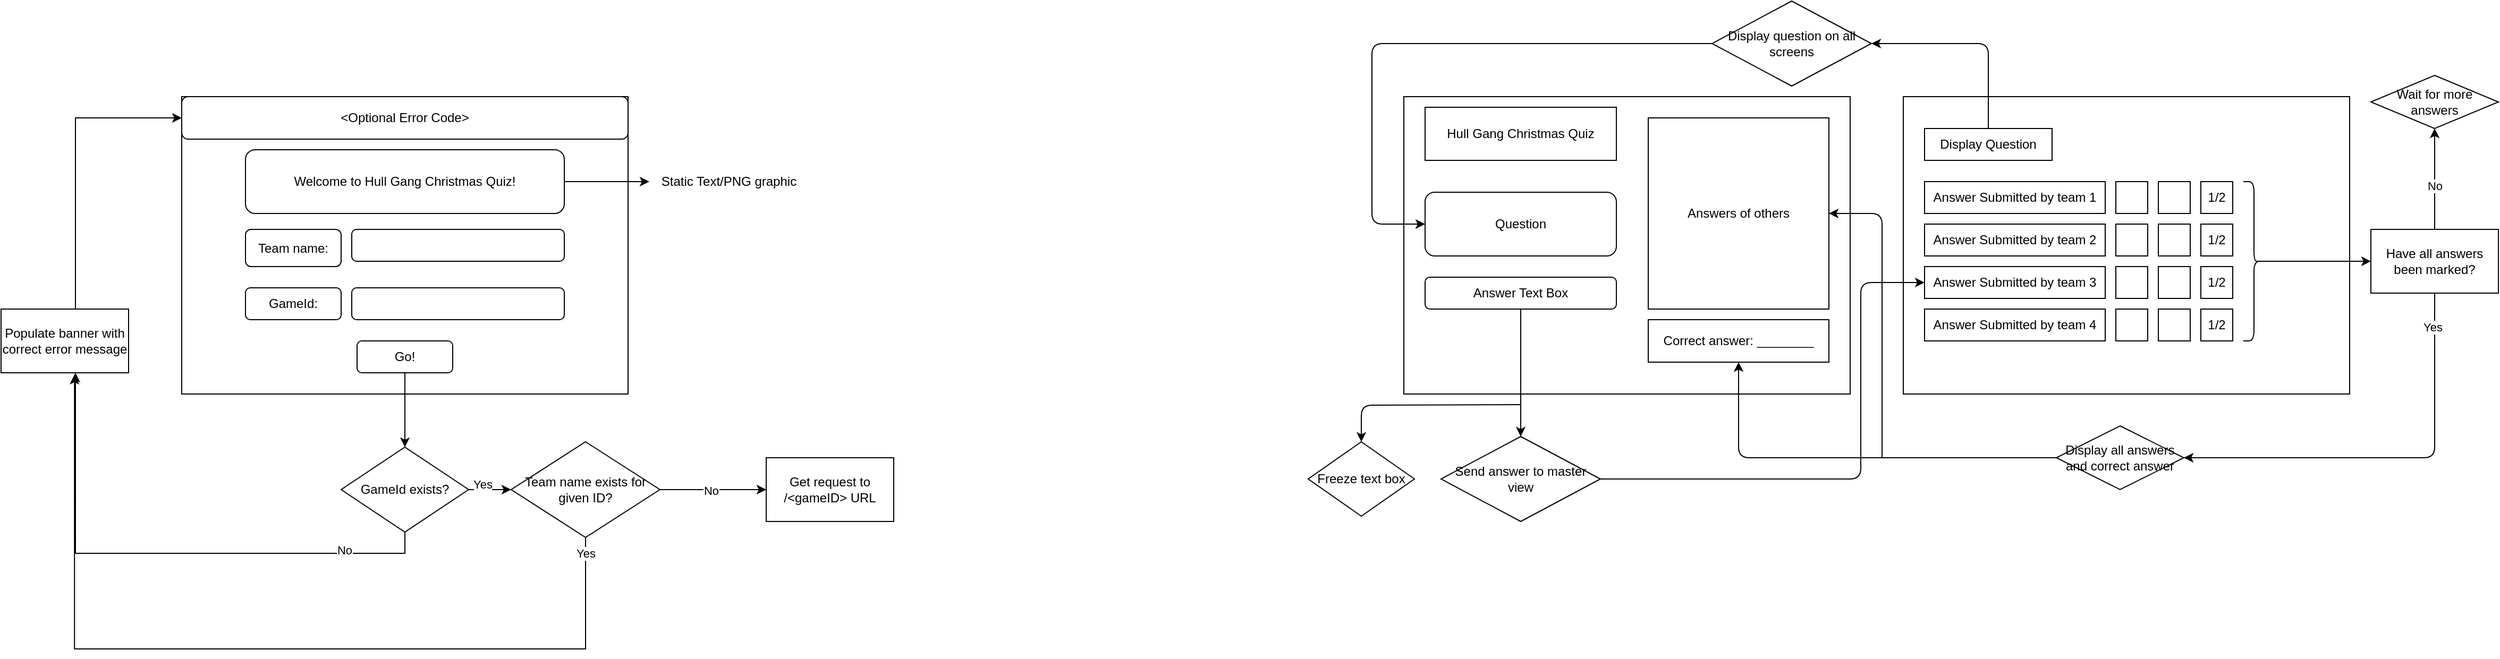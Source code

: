 <mxfile version="13.9.2" type="github" pages="2">
  <diagram id="eQxaF1Dag95yDBxEAqoC" name="Page-1">
    <mxGraphModel dx="2316" dy="1879" grid="1" gridSize="10" guides="1" tooltips="1" connect="1" arrows="1" fold="1" page="1" pageScale="1" pageWidth="850" pageHeight="1100" math="0" shadow="0">
      <root>
        <mxCell id="0" />
        <mxCell id="1" parent="0" />
        <mxCell id="_tfm7mUWPeJqsvMimvFv-2" value="" style="rounded=0;whiteSpace=wrap;html=1;" parent="1" vertex="1">
          <mxGeometry x="-500" y="30" width="420" height="280" as="geometry" />
        </mxCell>
        <mxCell id="_tfm7mUWPeJqsvMimvFv-13" style="edgeStyle=orthogonalEdgeStyle;rounded=0;orthogonalLoop=1;jettySize=auto;html=1;exitX=1;exitY=0.5;exitDx=0;exitDy=0;entryX=0;entryY=0.5;entryDx=0;entryDy=0;" parent="1" source="_tfm7mUWPeJqsvMimvFv-4" target="_tfm7mUWPeJqsvMimvFv-12" edge="1">
          <mxGeometry relative="1" as="geometry" />
        </mxCell>
        <mxCell id="_tfm7mUWPeJqsvMimvFv-4" value="Welcome to Hull Gang Christmas Quiz!" style="rounded=1;whiteSpace=wrap;html=1;" parent="1" vertex="1">
          <mxGeometry x="-440" y="80" width="300" height="60" as="geometry" />
        </mxCell>
        <mxCell id="_tfm7mUWPeJqsvMimvFv-5" value="" style="rounded=1;whiteSpace=wrap;html=1;" parent="1" vertex="1">
          <mxGeometry x="-340" y="155" width="200" height="30" as="geometry" />
        </mxCell>
        <mxCell id="_tfm7mUWPeJqsvMimvFv-6" value="" style="rounded=1;whiteSpace=wrap;html=1;" parent="1" vertex="1">
          <mxGeometry x="-340" y="210" width="200" height="30" as="geometry" />
        </mxCell>
        <mxCell id="_tfm7mUWPeJqsvMimvFv-8" value="Team name:" style="rounded=1;whiteSpace=wrap;html=1;" parent="1" vertex="1">
          <mxGeometry x="-440" y="155" width="90" height="35" as="geometry" />
        </mxCell>
        <mxCell id="_tfm7mUWPeJqsvMimvFv-9" value="GameId:" style="rounded=1;whiteSpace=wrap;html=1;" parent="1" vertex="1">
          <mxGeometry x="-440" y="210" width="90" height="30" as="geometry" />
        </mxCell>
        <mxCell id="_tfm7mUWPeJqsvMimvFv-23" style="edgeStyle=orthogonalEdgeStyle;rounded=0;orthogonalLoop=1;jettySize=auto;html=1;exitX=0.5;exitY=1;exitDx=0;exitDy=0;entryX=0.5;entryY=0;entryDx=0;entryDy=0;" parent="1" source="_tfm7mUWPeJqsvMimvFv-10" target="_tfm7mUWPeJqsvMimvFv-16" edge="1">
          <mxGeometry relative="1" as="geometry" />
        </mxCell>
        <mxCell id="_tfm7mUWPeJqsvMimvFv-10" value="Go!" style="rounded=1;whiteSpace=wrap;html=1;" parent="1" vertex="1">
          <mxGeometry x="-335" y="260" width="90" height="30" as="geometry" />
        </mxCell>
        <mxCell id="_tfm7mUWPeJqsvMimvFv-11" value="&amp;lt;Optional Error Code&amp;gt;" style="rounded=1;whiteSpace=wrap;html=1;" parent="1" vertex="1">
          <mxGeometry x="-500" y="30" width="420" height="40" as="geometry" />
        </mxCell>
        <mxCell id="_tfm7mUWPeJqsvMimvFv-12" value="Static Text/PNG graphic" style="text;html=1;strokeColor=none;fillColor=none;align=center;verticalAlign=middle;whiteSpace=wrap;rounded=0;" parent="1" vertex="1">
          <mxGeometry x="-60" y="90" width="150" height="40" as="geometry" />
        </mxCell>
        <mxCell id="_tfm7mUWPeJqsvMimvFv-18" style="edgeStyle=orthogonalEdgeStyle;rounded=0;orthogonalLoop=1;jettySize=auto;html=1;exitX=1;exitY=0.5;exitDx=0;exitDy=0;" parent="1" source="_tfm7mUWPeJqsvMimvFv-16" target="_tfm7mUWPeJqsvMimvFv-17" edge="1">
          <mxGeometry relative="1" as="geometry" />
        </mxCell>
        <mxCell id="_tfm7mUWPeJqsvMimvFv-22" value="Yes" style="edgeLabel;html=1;align=center;verticalAlign=middle;resizable=0;points=[];" parent="_tfm7mUWPeJqsvMimvFv-18" vertex="1" connectable="0">
          <mxGeometry x="-0.338" y="5" relative="1" as="geometry">
            <mxPoint as="offset" />
          </mxGeometry>
        </mxCell>
        <mxCell id="_tfm7mUWPeJqsvMimvFv-24" style="edgeStyle=orthogonalEdgeStyle;rounded=0;orthogonalLoop=1;jettySize=auto;html=1;exitX=0.5;exitY=1;exitDx=0;exitDy=0;entryX=0;entryY=0.5;entryDx=0;entryDy=0;" parent="1" source="_tfm7mUWPeJqsvMimvFv-26" target="_tfm7mUWPeJqsvMimvFv-11" edge="1">
          <mxGeometry relative="1" as="geometry">
            <Array as="points">
              <mxPoint x="-600" y="50" />
            </Array>
          </mxGeometry>
        </mxCell>
        <mxCell id="_tfm7mUWPeJqsvMimvFv-25" value="No" style="edgeLabel;html=1;align=center;verticalAlign=middle;resizable=0;points=[];" parent="_tfm7mUWPeJqsvMimvFv-24" vertex="1" connectable="0">
          <mxGeometry x="-0.693" y="-3" relative="1" as="geometry">
            <mxPoint as="offset" />
          </mxGeometry>
        </mxCell>
        <mxCell id="_tfm7mUWPeJqsvMimvFv-16" value="GameId exists?" style="rhombus;whiteSpace=wrap;html=1;" parent="1" vertex="1">
          <mxGeometry x="-350" y="360" width="120" height="80" as="geometry" />
        </mxCell>
        <mxCell id="_tfm7mUWPeJqsvMimvFv-20" style="edgeStyle=orthogonalEdgeStyle;rounded=0;orthogonalLoop=1;jettySize=auto;html=1;exitX=1;exitY=0.5;exitDx=0;exitDy=0;" parent="1" source="_tfm7mUWPeJqsvMimvFv-17" target="_tfm7mUWPeJqsvMimvFv-19" edge="1">
          <mxGeometry relative="1" as="geometry" />
        </mxCell>
        <mxCell id="_tfm7mUWPeJqsvMimvFv-21" value="No" style="edgeLabel;html=1;align=center;verticalAlign=middle;resizable=0;points=[];" parent="_tfm7mUWPeJqsvMimvFv-20" vertex="1" connectable="0">
          <mxGeometry x="-0.053" y="-1" relative="1" as="geometry">
            <mxPoint as="offset" />
          </mxGeometry>
        </mxCell>
        <mxCell id="_tfm7mUWPeJqsvMimvFv-29" style="edgeStyle=orthogonalEdgeStyle;rounded=0;orthogonalLoop=1;jettySize=auto;html=1;exitX=0.5;exitY=1;exitDx=0;exitDy=0;entryX=0.576;entryY=1.032;entryDx=0;entryDy=0;entryPerimeter=0;" parent="1" source="_tfm7mUWPeJqsvMimvFv-17" target="_tfm7mUWPeJqsvMimvFv-26" edge="1">
          <mxGeometry relative="1" as="geometry">
            <Array as="points">
              <mxPoint x="-120" y="550" />
              <mxPoint x="-601" y="550" />
            </Array>
          </mxGeometry>
        </mxCell>
        <mxCell id="_tfm7mUWPeJqsvMimvFv-30" value="Yes" style="edgeLabel;html=1;align=center;verticalAlign=middle;resizable=0;points=[];" parent="_tfm7mUWPeJqsvMimvFv-29" vertex="1" connectable="0">
          <mxGeometry x="-0.919" y="4" relative="1" as="geometry">
            <mxPoint x="-4.02" y="-19.12" as="offset" />
          </mxGeometry>
        </mxCell>
        <mxCell id="_tfm7mUWPeJqsvMimvFv-17" value="Team name exists for given ID?" style="rhombus;whiteSpace=wrap;html=1;" parent="1" vertex="1">
          <mxGeometry x="-190" y="355" width="140" height="90" as="geometry" />
        </mxCell>
        <mxCell id="_tfm7mUWPeJqsvMimvFv-19" value="Get request to /&amp;lt;gameID&amp;gt; URL" style="rounded=0;whiteSpace=wrap;html=1;" parent="1" vertex="1">
          <mxGeometry x="50" y="370" width="120" height="60" as="geometry" />
        </mxCell>
        <mxCell id="_tfm7mUWPeJqsvMimvFv-26" value="Populate banner with correct error message" style="rounded=0;whiteSpace=wrap;html=1;" parent="1" vertex="1">
          <mxGeometry x="-670" y="230" width="120" height="60" as="geometry" />
        </mxCell>
        <mxCell id="_tfm7mUWPeJqsvMimvFv-27" style="edgeStyle=orthogonalEdgeStyle;rounded=0;orthogonalLoop=1;jettySize=auto;html=1;exitX=0.5;exitY=1;exitDx=0;exitDy=0;" parent="1" source="_tfm7mUWPeJqsvMimvFv-16" target="_tfm7mUWPeJqsvMimvFv-26" edge="1">
          <mxGeometry relative="1" as="geometry">
            <mxPoint x="-290" y="440" as="sourcePoint" />
            <mxPoint x="-500" y="50" as="targetPoint" />
            <Array as="points">
              <mxPoint x="-290" y="460" />
              <mxPoint x="-600" y="460" />
            </Array>
          </mxGeometry>
        </mxCell>
        <mxCell id="_tfm7mUWPeJqsvMimvFv-28" value="No" style="edgeLabel;html=1;align=center;verticalAlign=middle;resizable=0;points=[];" parent="_tfm7mUWPeJqsvMimvFv-27" vertex="1" connectable="0">
          <mxGeometry x="-0.693" y="-3" relative="1" as="geometry">
            <mxPoint as="offset" />
          </mxGeometry>
        </mxCell>
        <mxCell id="oAEYFPkM7GgEicWU4UCr-69" value="" style="rounded=0;whiteSpace=wrap;html=1;sketch=0;" vertex="1" parent="1">
          <mxGeometry x="650" y="30" width="420" height="280" as="geometry" />
        </mxCell>
        <mxCell id="oAEYFPkM7GgEicWU4UCr-73" value="" style="rounded=0;whiteSpace=wrap;html=1;sketch=0;" vertex="1" parent="1">
          <mxGeometry x="1120" y="30" width="420" height="280" as="geometry" />
        </mxCell>
        <mxCell id="oAEYFPkM7GgEicWU4UCr-76" value="Question" style="rounded=1;whiteSpace=wrap;html=1;sketch=0;" vertex="1" parent="1">
          <mxGeometry x="670" y="120" width="180" height="60" as="geometry" />
        </mxCell>
        <mxCell id="oAEYFPkM7GgEicWU4UCr-106" value="" style="edgeStyle=orthogonalEdgeStyle;curved=0;rounded=1;sketch=0;orthogonalLoop=1;jettySize=auto;html=1;entryX=0.5;entryY=0;entryDx=0;entryDy=0;" edge="1" parent="1" source="oAEYFPkM7GgEicWU4UCr-77" target="oAEYFPkM7GgEicWU4UCr-107">
          <mxGeometry relative="1" as="geometry">
            <mxPoint x="760" y="330" as="targetPoint" />
          </mxGeometry>
        </mxCell>
        <mxCell id="oAEYFPkM7GgEicWU4UCr-77" value="Answer Text Box" style="rounded=1;whiteSpace=wrap;html=1;sketch=0;" vertex="1" parent="1">
          <mxGeometry x="670" y="200" width="180" height="30" as="geometry" />
        </mxCell>
        <mxCell id="oAEYFPkM7GgEicWU4UCr-79" value="&lt;span&gt;Hull Gang Christmas Quiz&lt;/span&gt;" style="rounded=0;whiteSpace=wrap;html=1;sketch=0;" vertex="1" parent="1">
          <mxGeometry x="670" y="40" width="180" height="50" as="geometry" />
        </mxCell>
        <mxCell id="oAEYFPkM7GgEicWU4UCr-141" value="" style="edgeStyle=orthogonalEdgeStyle;curved=0;rounded=1;sketch=0;orthogonalLoop=1;jettySize=auto;html=1;" edge="1" parent="1" source="oAEYFPkM7GgEicWU4UCr-80" target="oAEYFPkM7GgEicWU4UCr-140">
          <mxGeometry relative="1" as="geometry">
            <mxPoint x="1090" y="30" as="targetPoint" />
            <Array as="points">
              <mxPoint x="1200" y="-20" />
            </Array>
          </mxGeometry>
        </mxCell>
        <mxCell id="oAEYFPkM7GgEicWU4UCr-80" value="Display Question" style="rounded=0;whiteSpace=wrap;html=1;sketch=0;" vertex="1" parent="1">
          <mxGeometry x="1140" y="60" width="120" height="30" as="geometry" />
        </mxCell>
        <mxCell id="oAEYFPkM7GgEicWU4UCr-81" value="Answer Submitted by team 1" style="rounded=0;whiteSpace=wrap;html=1;sketch=0;" vertex="1" parent="1">
          <mxGeometry x="1140" y="110" width="170" height="30" as="geometry" />
        </mxCell>
        <mxCell id="oAEYFPkM7GgEicWU4UCr-82" value="Answer Submitted by team 2" style="rounded=0;whiteSpace=wrap;html=1;sketch=0;" vertex="1" parent="1">
          <mxGeometry x="1140" y="150" width="170" height="30" as="geometry" />
        </mxCell>
        <mxCell id="oAEYFPkM7GgEicWU4UCr-83" value="Answer Submitted by team 3&lt;span style=&quot;color: rgba(0 , 0 , 0 , 0) ; font-family: monospace ; font-size: 0px&quot;&gt;%3CmxGraphModel%3E%3Croot%3E%3CmxCell%20id%3D%220%22%2F%3E%3CmxCell%20id%3D%221%22%20parent%3D%220%22%2F%3E%3CmxCell%20id%3D%222%22%20value%3D%22Answer%20Submitted%20by%20team%201%22%20style%3D%22rounded%3D0%3BwhiteSpace%3Dwrap%3Bhtml%3D1%3Bsketch%3D0%3B%22%20vertex%3D%221%22%20parent%3D%221%22%3E%3CmxGeometry%20x%3D%221140%22%20y%3D%22110%22%20width%3D%22170%22%20height%3D%2230%22%20as%3D%22geometry%22%2F%3E%3C%2FmxCell%3E%3C%2Froot%3E%3C%2FmxGraphModel%3E&lt;/span&gt;&lt;span style=&quot;color: rgba(0 , 0 , 0 , 0) ; font-family: monospace ; font-size: 0px&quot;&gt;%3CmxGraphModel%3E%3Croot%3E%3CmxCell%20id%3D%220%22%2F%3E%3CmxCell%20id%3D%221%22%20parent%3D%220%22%2F%3E%3CmxCell%20id%3D%222%22%20value%3D%22Answer%20Submitted%20by%20team%201%22%20style%3D%22rounded%3D0%3BwhiteSpace%3Dwrap%3Bhtml%3D1%3Bsketch%3D0%3B%22%20vertex%3D%221%22%20parent%3D%221%22%3E%3CmxGeometry%20x%3D%221140%22%20y%3D%22110%22%20width%3D%22170%22%20height%3D%2230%22%20as%3D%22geometry%22%2F%3E%3C%2FmxCell%3E%3C%2Froot%3E%3C%2FmxGraphModel%3E&lt;/span&gt;" style="rounded=0;whiteSpace=wrap;html=1;sketch=0;" vertex="1" parent="1">
          <mxGeometry x="1140" y="190" width="170" height="30" as="geometry" />
        </mxCell>
        <mxCell id="oAEYFPkM7GgEicWU4UCr-84" value="Answer Submitted by team 4" style="rounded=0;whiteSpace=wrap;html=1;sketch=0;" vertex="1" parent="1">
          <mxGeometry x="1140" y="230" width="170" height="30" as="geometry" />
        </mxCell>
        <mxCell id="oAEYFPkM7GgEicWU4UCr-85" value="" style="whiteSpace=wrap;html=1;aspect=fixed;rounded=0;sketch=0;" vertex="1" parent="1">
          <mxGeometry x="1320" y="110" width="30" height="30" as="geometry" />
        </mxCell>
        <mxCell id="oAEYFPkM7GgEicWU4UCr-86" value="" style="whiteSpace=wrap;html=1;aspect=fixed;rounded=0;sketch=0;" vertex="1" parent="1">
          <mxGeometry x="1360" y="110" width="30" height="30" as="geometry" />
        </mxCell>
        <mxCell id="oAEYFPkM7GgEicWU4UCr-87" value="" style="whiteSpace=wrap;html=1;aspect=fixed;rounded=0;sketch=0;" vertex="1" parent="1">
          <mxGeometry x="1320" y="150" width="30" height="30" as="geometry" />
        </mxCell>
        <mxCell id="oAEYFPkM7GgEicWU4UCr-88" value="" style="whiteSpace=wrap;html=1;aspect=fixed;rounded=0;sketch=0;" vertex="1" parent="1">
          <mxGeometry x="1360" y="150" width="30" height="30" as="geometry" />
        </mxCell>
        <mxCell id="oAEYFPkM7GgEicWU4UCr-89" value="" style="whiteSpace=wrap;html=1;aspect=fixed;rounded=0;sketch=0;" vertex="1" parent="1">
          <mxGeometry x="1360" y="190" width="30" height="30" as="geometry" />
        </mxCell>
        <mxCell id="oAEYFPkM7GgEicWU4UCr-90" value="" style="whiteSpace=wrap;html=1;aspect=fixed;rounded=0;sketch=0;" vertex="1" parent="1">
          <mxGeometry x="1320" y="190" width="30" height="30" as="geometry" />
        </mxCell>
        <mxCell id="oAEYFPkM7GgEicWU4UCr-91" value="" style="whiteSpace=wrap;html=1;aspect=fixed;rounded=0;sketch=0;" vertex="1" parent="1">
          <mxGeometry x="1360" y="230" width="30" height="30" as="geometry" />
        </mxCell>
        <mxCell id="oAEYFPkM7GgEicWU4UCr-92" value="" style="whiteSpace=wrap;html=1;aspect=fixed;rounded=0;sketch=0;" vertex="1" parent="1">
          <mxGeometry x="1320" y="230" width="30" height="30" as="geometry" />
        </mxCell>
        <mxCell id="oAEYFPkM7GgEicWU4UCr-95" value="" style="shape=image;html=1;verticalAlign=top;verticalLabelPosition=bottom;labelBackgroundColor=#ffffff;imageAspect=0;aspect=fixed;image=https://cdn3.iconfinder.com/data/icons/flat-actions-icons-9/512/Tick_Mark-128.png;rounded=0;sketch=0;" vertex="1" parent="1">
          <mxGeometry x="1326" y="156" width="18" height="18" as="geometry" />
        </mxCell>
        <mxCell id="oAEYFPkM7GgEicWU4UCr-96" value="" style="shape=image;html=1;verticalAlign=top;verticalLabelPosition=bottom;labelBackgroundColor=#ffffff;imageAspect=0;aspect=fixed;image=https://cdn3.iconfinder.com/data/icons/flat-actions-icons-9/512/Tick_Mark-128.png;rounded=0;sketch=0;" vertex="1" parent="1">
          <mxGeometry x="1326" y="196" width="18" height="18" as="geometry" />
        </mxCell>
        <mxCell id="oAEYFPkM7GgEicWU4UCr-97" value="" style="shape=image;html=1;verticalAlign=top;verticalLabelPosition=bottom;labelBackgroundColor=#ffffff;imageAspect=0;aspect=fixed;image=https://cdn3.iconfinder.com/data/icons/flat-actions-icons-9/512/Tick_Mark-128.png;rounded=0;sketch=0;" vertex="1" parent="1">
          <mxGeometry x="1326" y="236" width="18" height="18" as="geometry" />
        </mxCell>
        <mxCell id="oAEYFPkM7GgEicWU4UCr-98" value="" style="shape=image;html=1;verticalAlign=top;verticalLabelPosition=bottom;labelBackgroundColor=#ffffff;imageAspect=0;aspect=fixed;image=https://cdn4.iconfinder.com/data/icons/icocentre-free-icons/114/f-cross_256-128.png;rounded=0;sketch=0;" vertex="1" parent="1">
          <mxGeometry x="1366" y="116" width="18" height="18" as="geometry" />
        </mxCell>
        <mxCell id="oAEYFPkM7GgEicWU4UCr-99" value="" style="shape=image;html=1;verticalAlign=top;verticalLabelPosition=bottom;labelBackgroundColor=#ffffff;imageAspect=0;aspect=fixed;image=https://cdn3.iconfinder.com/data/icons/flat-actions-icons-9/512/Tick_Mark-128.png;rounded=0;sketch=0;" vertex="1" parent="1">
          <mxGeometry x="1326" y="116" width="18" height="18" as="geometry" />
        </mxCell>
        <mxCell id="oAEYFPkM7GgEicWU4UCr-100" value="" style="shape=image;html=1;verticalAlign=top;verticalLabelPosition=bottom;labelBackgroundColor=#ffffff;imageAspect=0;aspect=fixed;image=https://cdn4.iconfinder.com/data/icons/icocentre-free-icons/114/f-cross_256-128.png;rounded=0;sketch=0;" vertex="1" parent="1">
          <mxGeometry x="1366" y="156" width="18" height="18" as="geometry" />
        </mxCell>
        <mxCell id="oAEYFPkM7GgEicWU4UCr-101" value="" style="shape=image;html=1;verticalAlign=top;verticalLabelPosition=bottom;labelBackgroundColor=#ffffff;imageAspect=0;aspect=fixed;image=https://cdn4.iconfinder.com/data/icons/icocentre-free-icons/114/f-cross_256-128.png;rounded=0;sketch=0;" vertex="1" parent="1">
          <mxGeometry x="1366" y="196" width="18" height="18" as="geometry" />
        </mxCell>
        <mxCell id="oAEYFPkM7GgEicWU4UCr-102" value="" style="shape=image;html=1;verticalAlign=top;verticalLabelPosition=bottom;labelBackgroundColor=#ffffff;imageAspect=0;aspect=fixed;image=https://cdn4.iconfinder.com/data/icons/icocentre-free-icons/114/f-cross_256-128.png;rounded=0;sketch=0;" vertex="1" parent="1">
          <mxGeometry x="1366" y="236" width="18" height="18" as="geometry" />
        </mxCell>
        <mxCell id="oAEYFPkM7GgEicWU4UCr-109" value="" style="edgeStyle=orthogonalEdgeStyle;curved=0;rounded=1;sketch=0;orthogonalLoop=1;jettySize=auto;html=1;entryX=0;entryY=0.5;entryDx=0;entryDy=0;" edge="1" parent="1" source="oAEYFPkM7GgEicWU4UCr-107" target="oAEYFPkM7GgEicWU4UCr-83">
          <mxGeometry relative="1" as="geometry">
            <mxPoint x="930" y="390" as="targetPoint" />
            <Array as="points">
              <mxPoint x="1080" y="390" />
              <mxPoint x="1080" y="205" />
            </Array>
          </mxGeometry>
        </mxCell>
        <mxCell id="oAEYFPkM7GgEicWU4UCr-113" value="" style="edgeStyle=orthogonalEdgeStyle;curved=0;rounded=1;sketch=0;orthogonalLoop=1;jettySize=auto;html=1;entryX=0.5;entryY=0;entryDx=0;entryDy=0;" edge="1" parent="1" target="oAEYFPkM7GgEicWU4UCr-112">
          <mxGeometry relative="1" as="geometry">
            <mxPoint x="760" y="320" as="sourcePoint" />
          </mxGeometry>
        </mxCell>
        <mxCell id="oAEYFPkM7GgEicWU4UCr-107" value="Send answer to master view" style="rhombus;whiteSpace=wrap;html=1;rounded=0;sketch=0;" vertex="1" parent="1">
          <mxGeometry x="685" y="350" width="150" height="80" as="geometry" />
        </mxCell>
        <mxCell id="oAEYFPkM7GgEicWU4UCr-112" value="Freeze text box" style="rhombus;whiteSpace=wrap;html=1;rounded=0;sketch=0;" vertex="1" parent="1">
          <mxGeometry x="560" y="355" width="100" height="70" as="geometry" />
        </mxCell>
        <mxCell id="oAEYFPkM7GgEicWU4UCr-118" value="" style="edgeStyle=orthogonalEdgeStyle;curved=0;rounded=1;sketch=0;orthogonalLoop=1;jettySize=auto;html=1;entryX=0;entryY=0.5;entryDx=0;entryDy=0;exitX=0.1;exitY=0.5;exitDx=0;exitDy=0;exitPerimeter=0;" edge="1" parent="1" source="oAEYFPkM7GgEicWU4UCr-114" target="oAEYFPkM7GgEicWU4UCr-120">
          <mxGeometry relative="1" as="geometry">
            <mxPoint x="1470" y="185" as="sourcePoint" />
            <mxPoint x="1450" y="185" as="targetPoint" />
          </mxGeometry>
        </mxCell>
        <mxCell id="oAEYFPkM7GgEicWU4UCr-114" value="" style="shape=curlyBracket;whiteSpace=wrap;html=1;rounded=1;sketch=0;size=0.5;rotation=-180;" vertex="1" parent="1">
          <mxGeometry x="1440" y="110" width="20" height="150" as="geometry" />
        </mxCell>
        <mxCell id="oAEYFPkM7GgEicWU4UCr-124" value="" style="edgeStyle=orthogonalEdgeStyle;curved=0;rounded=1;sketch=0;orthogonalLoop=1;jettySize=auto;html=1;" edge="1" parent="1" source="oAEYFPkM7GgEicWU4UCr-120" target="oAEYFPkM7GgEicWU4UCr-126">
          <mxGeometry relative="1" as="geometry">
            <mxPoint x="1620" y="80" as="targetPoint" />
            <Array as="points">
              <mxPoint x="1620" y="120" />
              <mxPoint x="1620" y="120" />
            </Array>
          </mxGeometry>
        </mxCell>
        <mxCell id="oAEYFPkM7GgEicWU4UCr-125" value="No" style="edgeLabel;html=1;align=center;verticalAlign=middle;resizable=0;points=[];" vertex="1" connectable="0" parent="oAEYFPkM7GgEicWU4UCr-124">
          <mxGeometry x="-0.126" y="-7" relative="1" as="geometry">
            <mxPoint x="-7" y="-0.14" as="offset" />
          </mxGeometry>
        </mxCell>
        <mxCell id="oAEYFPkM7GgEicWU4UCr-128" value="" style="edgeStyle=orthogonalEdgeStyle;curved=0;rounded=1;sketch=0;orthogonalLoop=1;jettySize=auto;html=1;entryX=1;entryY=0.5;entryDx=0;entryDy=0;" edge="1" parent="1" source="oAEYFPkM7GgEicWU4UCr-120" target="oAEYFPkM7GgEicWU4UCr-131">
          <mxGeometry relative="1" as="geometry">
            <mxPoint x="1620" y="430" as="targetPoint" />
            <Array as="points">
              <mxPoint x="1620" y="370" />
            </Array>
          </mxGeometry>
        </mxCell>
        <mxCell id="oAEYFPkM7GgEicWU4UCr-130" value="Yes" style="edgeLabel;html=1;align=center;verticalAlign=middle;resizable=0;points=[];" vertex="1" connectable="0" parent="oAEYFPkM7GgEicWU4UCr-128">
          <mxGeometry x="-0.839" y="-2" relative="1" as="geometry">
            <mxPoint as="offset" />
          </mxGeometry>
        </mxCell>
        <mxCell id="oAEYFPkM7GgEicWU4UCr-120" value="Have all answers been marked?" style="rounded=0;whiteSpace=wrap;html=1;sketch=0;" vertex="1" parent="1">
          <mxGeometry x="1560" y="155" width="120" height="60" as="geometry" />
        </mxCell>
        <mxCell id="oAEYFPkM7GgEicWU4UCr-122" value="Answers of others" style="rounded=0;whiteSpace=wrap;html=1;sketch=0;" vertex="1" parent="1">
          <mxGeometry x="880" y="50" width="170" height="180" as="geometry" />
        </mxCell>
        <mxCell id="oAEYFPkM7GgEicWU4UCr-126" value="Wait for more answers" style="rhombus;whiteSpace=wrap;html=1;" vertex="1" parent="1">
          <mxGeometry x="1560" y="10" width="120" height="50" as="geometry" />
        </mxCell>
        <mxCell id="oAEYFPkM7GgEicWU4UCr-134" value="" style="edgeStyle=orthogonalEdgeStyle;curved=0;rounded=1;sketch=0;orthogonalLoop=1;jettySize=auto;html=1;entryX=0.5;entryY=1;entryDx=0;entryDy=0;" edge="1" parent="1" source="oAEYFPkM7GgEicWU4UCr-131" target="oAEYFPkM7GgEicWU4UCr-132">
          <mxGeometry relative="1" as="geometry">
            <mxPoint x="1184" y="370" as="targetPoint" />
            <Array as="points">
              <mxPoint x="965" y="370" />
            </Array>
          </mxGeometry>
        </mxCell>
        <mxCell id="oAEYFPkM7GgEicWU4UCr-131" value="Display all answers and correct answer" style="rhombus;whiteSpace=wrap;html=1;" vertex="1" parent="1">
          <mxGeometry x="1264" y="340" width="120" height="60" as="geometry" />
        </mxCell>
        <mxCell id="oAEYFPkM7GgEicWU4UCr-132" value="Correct answer: ________" style="rounded=0;whiteSpace=wrap;html=1;sketch=0;" vertex="1" parent="1">
          <mxGeometry x="880" y="240" width="170" height="40" as="geometry" />
        </mxCell>
        <mxCell id="oAEYFPkM7GgEicWU4UCr-135" value="" style="endArrow=classic;html=1;entryX=1;entryY=0.5;entryDx=0;entryDy=0;" edge="1" parent="1" target="oAEYFPkM7GgEicWU4UCr-122">
          <mxGeometry width="50" height="50" relative="1" as="geometry">
            <mxPoint x="1100" y="370" as="sourcePoint" />
            <mxPoint x="1150" y="320" as="targetPoint" />
            <Array as="points">
              <mxPoint x="1100" y="240" />
              <mxPoint x="1100" y="140" />
            </Array>
          </mxGeometry>
        </mxCell>
        <mxCell id="oAEYFPkM7GgEicWU4UCr-136" value="1/2" style="whiteSpace=wrap;html=1;aspect=fixed;rounded=0;sketch=0;" vertex="1" parent="1">
          <mxGeometry x="1400" y="110" width="30" height="30" as="geometry" />
        </mxCell>
        <mxCell id="oAEYFPkM7GgEicWU4UCr-137" value="&lt;span&gt;1/2&lt;/span&gt;" style="whiteSpace=wrap;html=1;aspect=fixed;rounded=0;sketch=0;" vertex="1" parent="1">
          <mxGeometry x="1400" y="150" width="30" height="30" as="geometry" />
        </mxCell>
        <mxCell id="oAEYFPkM7GgEicWU4UCr-138" value="&lt;span&gt;1/2&lt;/span&gt;" style="whiteSpace=wrap;html=1;aspect=fixed;rounded=0;sketch=0;" vertex="1" parent="1">
          <mxGeometry x="1400" y="190" width="30" height="30" as="geometry" />
        </mxCell>
        <mxCell id="oAEYFPkM7GgEicWU4UCr-139" value="&lt;span&gt;1/2&lt;/span&gt;" style="whiteSpace=wrap;html=1;aspect=fixed;rounded=0;sketch=0;" vertex="1" parent="1">
          <mxGeometry x="1400" y="230" width="30" height="30" as="geometry" />
        </mxCell>
        <mxCell id="oAEYFPkM7GgEicWU4UCr-143" value="" style="edgeStyle=orthogonalEdgeStyle;curved=0;rounded=1;sketch=0;orthogonalLoop=1;jettySize=auto;html=1;entryX=0;entryY=0.5;entryDx=0;entryDy=0;" edge="1" parent="1" source="oAEYFPkM7GgEicWU4UCr-140" target="oAEYFPkM7GgEicWU4UCr-76">
          <mxGeometry relative="1" as="geometry">
            <mxPoint x="835" y="-20" as="targetPoint" />
            <Array as="points">
              <mxPoint x="620" y="-20" />
              <mxPoint x="620" y="150" />
            </Array>
          </mxGeometry>
        </mxCell>
        <mxCell id="oAEYFPkM7GgEicWU4UCr-140" value="Display question on all screens" style="rhombus;whiteSpace=wrap;html=1;rounded=0;sketch=0;" vertex="1" parent="1">
          <mxGeometry x="940" y="-60" width="150" height="80" as="geometry" />
        </mxCell>
      </root>
    </mxGraphModel>
  </diagram>
  <diagram id="-50s4a5Kux9wwQX1YQu7" name="Uni. Challenge Views">
    <mxGraphModel dx="4247" dy="1817" grid="1" gridSize="10" guides="1" tooltips="1" connect="1" arrows="1" fold="1" page="1" pageScale="1" pageWidth="827" pageHeight="1169" math="0" shadow="0">
      <root>
        <mxCell id="vERgBJj2h_cucBto-een-0" />
        <mxCell id="vERgBJj2h_cucBto-een-1" parent="vERgBJj2h_cucBto-een-0" />
        <mxCell id="kkYN2aCDqP9aNP-pzhCv-0" value="" style="rounded=0;whiteSpace=wrap;html=1;" vertex="1" parent="vERgBJj2h_cucBto-een-1">
          <mxGeometry x="-740" y="60" width="420" height="280" as="geometry" />
        </mxCell>
        <mxCell id="kkYN2aCDqP9aNP-pzhCv-1" value="&lt;font face=&quot;Times New Roman&quot; size=&quot;1&quot;&gt;&lt;i style=&quot;font-size: 17px&quot;&gt;Hull Gang Christmas Quiz&lt;/i&gt;&lt;/font&gt;" style="text;html=1;strokeColor=none;fillColor=none;align=center;verticalAlign=middle;whiteSpace=wrap;rounded=0;" vertex="1" parent="vERgBJj2h_cucBto-een-1">
          <mxGeometry x="-700" y="80" width="190" height="20" as="geometry" />
        </mxCell>
        <mxCell id="kkYN2aCDqP9aNP-pzhCv-2" value="" style="edgeStyle=orthogonalEdgeStyle;rounded=0;orthogonalLoop=1;jettySize=auto;html=1;fontFamily=Times New Roman;" edge="1" parent="vERgBJj2h_cucBto-een-1" source="kkYN2aCDqP9aNP-pzhCv-3" target="kkYN2aCDqP9aNP-pzhCv-23">
          <mxGeometry relative="1" as="geometry" />
        </mxCell>
        <mxCell id="kkYN2aCDqP9aNP-pzhCv-3" value="Buzzer" style="ellipse;whiteSpace=wrap;html=1;aspect=fixed;" vertex="1" parent="vERgBJj2h_cucBto-een-1">
          <mxGeometry x="-430" y="230" width="90" height="90" as="geometry" />
        </mxCell>
        <mxCell id="kkYN2aCDqP9aNP-pzhCv-4" value="&lt;font face=&quot;Times New Roman&quot;&gt;Team Name&lt;/font&gt;" style="text;html=1;strokeColor=none;fillColor=none;align=left;verticalAlign=middle;whiteSpace=wrap;rounded=0;" vertex="1" parent="vERgBJj2h_cucBto-een-1">
          <mxGeometry x="-700" y="100" width="90" height="20" as="geometry" />
        </mxCell>
        <mxCell id="kkYN2aCDqP9aNP-pzhCv-5" value="University Challenge" style="text;html=1;strokeColor=none;fillColor=none;align=left;verticalAlign=middle;whiteSpace=wrap;rounded=0;fontFamily=Times New Roman;" vertex="1" parent="vERgBJj2h_cucBto-een-1">
          <mxGeometry x="-595" y="100" width="110" height="20" as="geometry" />
        </mxCell>
        <mxCell id="kkYN2aCDqP9aNP-pzhCv-6" value="Starter Question" style="rounded=1;whiteSpace=wrap;html=1;fontFamily=Times New Roman;" vertex="1" parent="vERgBJj2h_cucBto-een-1">
          <mxGeometry x="-720" y="140" width="185" height="50" as="geometry" />
        </mxCell>
        <mxCell id="kkYN2aCDqP9aNP-pzhCv-7" value="Bonus Question 1" style="rounded=1;whiteSpace=wrap;html=1;fontFamily=Times New Roman;" vertex="1" parent="vERgBJj2h_cucBto-een-1">
          <mxGeometry x="-720" y="210" width="185" height="30" as="geometry" />
        </mxCell>
        <mxCell id="kkYN2aCDqP9aNP-pzhCv-8" value="Bonus Question 2" style="rounded=1;whiteSpace=wrap;html=1;fontFamily=Times New Roman;" vertex="1" parent="vERgBJj2h_cucBto-een-1">
          <mxGeometry x="-720" y="250" width="185" height="30" as="geometry" />
        </mxCell>
        <mxCell id="kkYN2aCDqP9aNP-pzhCv-9" value="Bonus Question 2" style="rounded=1;whiteSpace=wrap;html=1;fontFamily=Times New Roman;" vertex="1" parent="vERgBJj2h_cucBto-een-1">
          <mxGeometry x="-720" y="290" width="185" height="30" as="geometry" />
        </mxCell>
        <mxCell id="kkYN2aCDqP9aNP-pzhCv-10" value="" style="edgeStyle=orthogonalEdgeStyle;rounded=0;orthogonalLoop=1;jettySize=auto;html=1;fontFamily=Times New Roman;" edge="1" parent="vERgBJj2h_cucBto-een-1" source="kkYN2aCDqP9aNP-pzhCv-11">
          <mxGeometry relative="1" as="geometry">
            <mxPoint x="-245" y="490" as="targetPoint" />
          </mxGeometry>
        </mxCell>
        <mxCell id="kkYN2aCDqP9aNP-pzhCv-11" value="Send a signal to master view" style="rhombus;whiteSpace=wrap;html=1;" vertex="1" parent="vERgBJj2h_cucBto-een-1">
          <mxGeometry x="-451.25" y="450" width="132.5" height="80" as="geometry" />
        </mxCell>
        <mxCell id="kkYN2aCDqP9aNP-pzhCv-12" value="" style="rounded=0;whiteSpace=wrap;html=1;fontFamily=Times New Roman;" vertex="1" parent="vERgBJj2h_cucBto-een-1">
          <mxGeometry x="-150" y="60" width="420" height="280" as="geometry" />
        </mxCell>
        <mxCell id="kkYN2aCDqP9aNP-pzhCv-13" value="&lt;font face=&quot;Times New Roman&quot; size=&quot;1&quot;&gt;&lt;i style=&quot;font-size: 17px&quot;&gt;Hull Gang Christmas Quiz&lt;/i&gt;&lt;/font&gt;" style="text;html=1;strokeColor=none;fillColor=none;align=center;verticalAlign=middle;whiteSpace=wrap;rounded=0;fontFamily=Times New Roman;" vertex="1" parent="vERgBJj2h_cucBto-een-1">
          <mxGeometry x="-110" y="80" width="190" height="20" as="geometry" />
        </mxCell>
        <mxCell id="kkYN2aCDqP9aNP-pzhCv-14" value="University Challenge" style="text;html=1;strokeColor=none;fillColor=none;align=left;verticalAlign=middle;whiteSpace=wrap;rounded=0;fontFamily=Times New Roman;" vertex="1" parent="vERgBJj2h_cucBto-een-1">
          <mxGeometry x="-110" y="100" width="120" height="20" as="geometry" />
        </mxCell>
        <mxCell id="kkYN2aCDqP9aNP-pzhCv-15" value="" style="ellipse;whiteSpace=wrap;html=1;aspect=fixed;fontFamily=Times New Roman;" vertex="1" parent="vERgBJj2h_cucBto-een-1">
          <mxGeometry x="-125" y="130" width="30" height="30" as="geometry" />
        </mxCell>
        <mxCell id="kkYN2aCDqP9aNP-pzhCv-16" value="" style="ellipse;whiteSpace=wrap;html=1;aspect=fixed;fontFamily=Times New Roman;" vertex="1" parent="vERgBJj2h_cucBto-een-1">
          <mxGeometry x="-125" y="170" width="30" height="30" as="geometry" />
        </mxCell>
        <mxCell id="kkYN2aCDqP9aNP-pzhCv-17" value="" style="ellipse;whiteSpace=wrap;html=1;aspect=fixed;fontFamily=Times New Roman;" vertex="1" parent="vERgBJj2h_cucBto-een-1">
          <mxGeometry x="-125" y="210" width="30" height="30" as="geometry" />
        </mxCell>
        <mxCell id="kkYN2aCDqP9aNP-pzhCv-18" value="" style="ellipse;whiteSpace=wrap;html=1;aspect=fixed;fontFamily=Times New Roman;" vertex="1" parent="vERgBJj2h_cucBto-een-1">
          <mxGeometry x="-125" y="250" width="30" height="30" as="geometry" />
        </mxCell>
        <mxCell id="kkYN2aCDqP9aNP-pzhCv-19" value="" style="ellipse;whiteSpace=wrap;html=1;aspect=fixed;fontFamily=Times New Roman;" vertex="1" parent="vERgBJj2h_cucBto-een-1">
          <mxGeometry x="-125" y="290" width="30" height="30" as="geometry" />
        </mxCell>
        <mxCell id="kkYN2aCDqP9aNP-pzhCv-20" value="" style="edgeStyle=orthogonalEdgeStyle;rounded=0;orthogonalLoop=1;jettySize=auto;html=1;fontFamily=Times New Roman;entryX=0.5;entryY=0;entryDx=0;entryDy=0;" edge="1" parent="vERgBJj2h_cucBto-een-1" source="kkYN2aCDqP9aNP-pzhCv-23" target="kkYN2aCDqP9aNP-pzhCv-25">
          <mxGeometry relative="1" as="geometry">
            <Array as="points">
              <mxPoint x="-385" y="430" />
              <mxPoint x="-508" y="430" />
            </Array>
          </mxGeometry>
        </mxCell>
        <mxCell id="kkYN2aCDqP9aNP-pzhCv-21" value="" style="edgeStyle=orthogonalEdgeStyle;rounded=0;orthogonalLoop=1;jettySize=auto;html=1;fontFamily=Times New Roman;" edge="1" parent="vERgBJj2h_cucBto-een-1" source="kkYN2aCDqP9aNP-pzhCv-23" target="kkYN2aCDqP9aNP-pzhCv-24">
          <mxGeometry relative="1" as="geometry" />
        </mxCell>
        <mxCell id="kkYN2aCDqP9aNP-pzhCv-22" value="Yes" style="edgeLabel;html=1;align=center;verticalAlign=middle;resizable=0;points=[];fontFamily=Times New Roman;" vertex="1" connectable="0" parent="kkYN2aCDqP9aNP-pzhCv-21">
          <mxGeometry x="-0.308" y="-1" relative="1" as="geometry">
            <mxPoint as="offset" />
          </mxGeometry>
        </mxCell>
        <mxCell id="kkYN2aCDqP9aNP-pzhCv-23" value="Has buzzer been pressed before" style="rounded=0;whiteSpace=wrap;html=1;fontFamily=Times New Roman;" vertex="1" parent="vERgBJj2h_cucBto-een-1">
          <mxGeometry x="-445" y="370" width="120" height="30" as="geometry" />
        </mxCell>
        <mxCell id="kkYN2aCDqP9aNP-pzhCv-24" value="Do nothing" style="whiteSpace=wrap;html=1;rounded=0;fontFamily=Times New Roman;" vertex="1" parent="vERgBJj2h_cucBto-een-1">
          <mxGeometry x="-600" y="362.5" width="75" height="45" as="geometry" />
        </mxCell>
        <mxCell id="kkYN2aCDqP9aNP-pzhCv-25" value="Freeze buzzer" style="whiteSpace=wrap;html=1;rounded=0;fontFamily=Times New Roman;" vertex="1" parent="vERgBJj2h_cucBto-een-1">
          <mxGeometry x="-545" y="470" width="75" height="40" as="geometry" />
        </mxCell>
        <mxCell id="kkYN2aCDqP9aNP-pzhCv-26" value="" style="endArrow=classic;html=1;fontFamily=Times New Roman;exitX=0.5;exitY=1;exitDx=0;exitDy=0;entryX=0.5;entryY=0;entryDx=0;entryDy=0;" edge="1" parent="vERgBJj2h_cucBto-een-1" source="kkYN2aCDqP9aNP-pzhCv-23" target="kkYN2aCDqP9aNP-pzhCv-11">
          <mxGeometry width="50" height="50" relative="1" as="geometry">
            <mxPoint x="-400" y="510" as="sourcePoint" />
            <mxPoint x="-350" y="460" as="targetPoint" />
          </mxGeometry>
        </mxCell>
        <mxCell id="kkYN2aCDqP9aNP-pzhCv-27" value="No" style="edgeLabel;html=1;align=center;verticalAlign=middle;resizable=0;points=[];fontFamily=Times New Roman;" vertex="1" connectable="0" parent="kkYN2aCDqP9aNP-pzhCv-26">
          <mxGeometry x="-0.343" y="1" relative="1" as="geometry">
            <mxPoint as="offset" />
          </mxGeometry>
        </mxCell>
      </root>
    </mxGraphModel>
  </diagram>
</mxfile>
